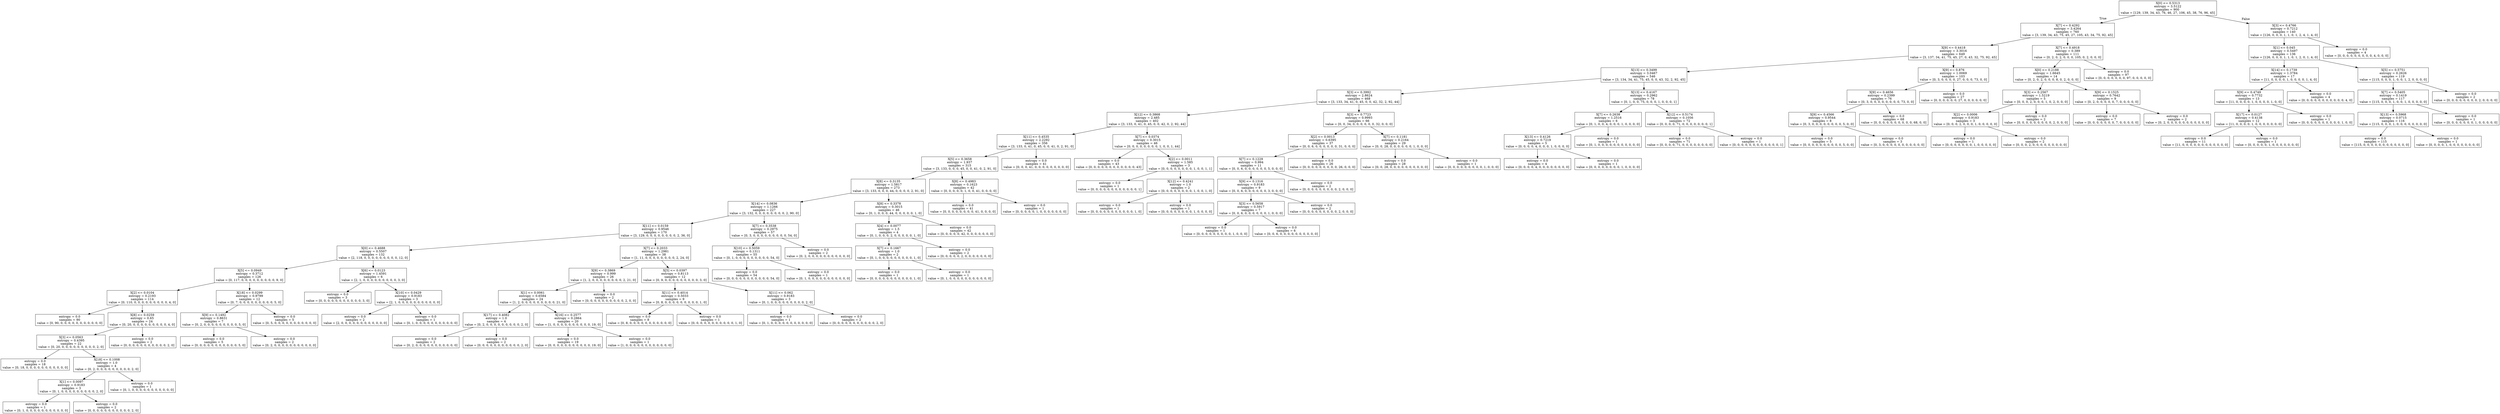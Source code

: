 digraph Tree {
node [shape=box] ;
0 [label="X[0] <= 0.5313\nentropy = 3.5122\nsamples = 900\nvalue = [129, 139, 34, 43, 76, 46, 27, 106, 45, 38, 76, 96, 45]"] ;
1 [label="X[7] <= 0.4292\nentropy = 3.4264\nsamples = 760\nvalue = [3, 139, 34, 43, 75, 45, 27, 105, 43, 34, 75, 92, 45]"] ;
0 -> 1 [labeldistance=2.5, labelangle=45, headlabel="True"] ;
2 [label="X[9] <= 0.4418\nentropy = 3.3016\nsamples = 649\nvalue = [3, 137, 34, 41, 75, 45, 27, 0, 43, 32, 75, 92, 45]"] ;
1 -> 2 ;
3 [label="X[13] <= 0.3499\nentropy = 3.0467\nsamples = 546\nvalue = [3, 134, 34, 41, 75, 45, 0, 0, 43, 32, 2, 92, 45]"] ;
2 -> 3 ;
4 [label="X[3] <= 0.3992\nentropy = 2.8624\nsamples = 468\nvalue = [3, 133, 34, 41, 0, 45, 0, 0, 42, 32, 2, 92, 44]"] ;
3 -> 4 ;
5 [label="X[12] <= 0.3868\nentropy = 2.485\nsamples = 402\nvalue = [3, 133, 0, 41, 0, 45, 0, 0, 42, 0, 2, 92, 44]"] ;
4 -> 5 ;
6 [label="X[11] <= 0.4535\nentropy = 2.2292\nsamples = 356\nvalue = [3, 133, 0, 41, 0, 45, 0, 0, 41, 0, 2, 91, 0]"] ;
5 -> 6 ;
7 [label="X[5] <= 0.3658\nentropy = 1.937\nsamples = 315\nvalue = [3, 133, 0, 0, 0, 45, 0, 0, 41, 0, 2, 91, 0]"] ;
6 -> 7 ;
8 [label="X[8] <= 0.3135\nentropy = 1.5817\nsamples = 273\nvalue = [3, 133, 0, 0, 0, 44, 0, 0, 0, 0, 2, 91, 0]"] ;
7 -> 8 ;
9 [label="X[14] <= 0.0836\nentropy = 1.1266\nsamples = 227\nvalue = [3, 132, 0, 0, 0, 0, 0, 0, 0, 0, 2, 90, 0]"] ;
8 -> 9 ;
10 [label="X[11] <= 0.0159\nentropy = 0.9546\nsamples = 170\nvalue = [3, 129, 0, 0, 0, 0, 0, 0, 0, 0, 2, 36, 0]"] ;
9 -> 10 ;
11 [label="X[0] <= 0.4688\nentropy = 0.5507\nsamples = 132\nvalue = [2, 118, 0, 0, 0, 0, 0, 0, 0, 0, 0, 12, 0]"] ;
10 -> 11 ;
12 [label="X[5] <= 0.0949\nentropy = 0.3712\nsamples = 126\nvalue = [0, 117, 0, 0, 0, 0, 0, 0, 0, 0, 0, 9, 0]"] ;
11 -> 12 ;
13 [label="X[2] <= 0.0104\nentropy = 0.2193\nsamples = 114\nvalue = [0, 110, 0, 0, 0, 0, 0, 0, 0, 0, 0, 4, 0]"] ;
12 -> 13 ;
14 [label="entropy = 0.0\nsamples = 90\nvalue = [0, 90, 0, 0, 0, 0, 0, 0, 0, 0, 0, 0, 0]"] ;
13 -> 14 ;
15 [label="X[8] <= 0.0259\nentropy = 0.65\nsamples = 24\nvalue = [0, 20, 0, 0, 0, 0, 0, 0, 0, 0, 0, 4, 0]"] ;
13 -> 15 ;
16 [label="X[3] <= 0.0563\nentropy = 0.4395\nsamples = 22\nvalue = [0, 20, 0, 0, 0, 0, 0, 0, 0, 0, 0, 2, 0]"] ;
15 -> 16 ;
17 [label="entropy = 0.0\nsamples = 18\nvalue = [0, 18, 0, 0, 0, 0, 0, 0, 0, 0, 0, 0, 0]"] ;
16 -> 17 ;
18 [label="X[18] <= 0.1008\nentropy = 1.0\nsamples = 4\nvalue = [0, 2, 0, 0, 0, 0, 0, 0, 0, 0, 0, 2, 0]"] ;
16 -> 18 ;
19 [label="X[1] <= 0.0097\nentropy = 0.9183\nsamples = 3\nvalue = [0, 1, 0, 0, 0, 0, 0, 0, 0, 0, 0, 2, 0]"] ;
18 -> 19 ;
20 [label="entropy = 0.0\nsamples = 1\nvalue = [0, 1, 0, 0, 0, 0, 0, 0, 0, 0, 0, 0, 0]"] ;
19 -> 20 ;
21 [label="entropy = 0.0\nsamples = 2\nvalue = [0, 0, 0, 0, 0, 0, 0, 0, 0, 0, 0, 2, 0]"] ;
19 -> 21 ;
22 [label="entropy = 0.0\nsamples = 1\nvalue = [0, 1, 0, 0, 0, 0, 0, 0, 0, 0, 0, 0, 0]"] ;
18 -> 22 ;
23 [label="entropy = 0.0\nsamples = 2\nvalue = [0, 0, 0, 0, 0, 0, 0, 0, 0, 0, 0, 2, 0]"] ;
15 -> 23 ;
24 [label="X[18] <= 0.0299\nentropy = 0.9799\nsamples = 12\nvalue = [0, 7, 0, 0, 0, 0, 0, 0, 0, 0, 0, 5, 0]"] ;
12 -> 24 ;
25 [label="X[9] <= 0.1492\nentropy = 0.8631\nsamples = 7\nvalue = [0, 2, 0, 0, 0, 0, 0, 0, 0, 0, 0, 5, 0]"] ;
24 -> 25 ;
26 [label="entropy = 0.0\nsamples = 5\nvalue = [0, 0, 0, 0, 0, 0, 0, 0, 0, 0, 0, 5, 0]"] ;
25 -> 26 ;
27 [label="entropy = 0.0\nsamples = 2\nvalue = [0, 2, 0, 0, 0, 0, 0, 0, 0, 0, 0, 0, 0]"] ;
25 -> 27 ;
28 [label="entropy = 0.0\nsamples = 5\nvalue = [0, 5, 0, 0, 0, 0, 0, 0, 0, 0, 0, 0, 0]"] ;
24 -> 28 ;
29 [label="X[6] <= 0.0123\nentropy = 1.4591\nsamples = 6\nvalue = [2, 1, 0, 0, 0, 0, 0, 0, 0, 0, 0, 3, 0]"] ;
11 -> 29 ;
30 [label="entropy = 0.0\nsamples = 3\nvalue = [0, 0, 0, 0, 0, 0, 0, 0, 0, 0, 0, 3, 0]"] ;
29 -> 30 ;
31 [label="X[10] <= 0.0429\nentropy = 0.9183\nsamples = 3\nvalue = [2, 1, 0, 0, 0, 0, 0, 0, 0, 0, 0, 0, 0]"] ;
29 -> 31 ;
32 [label="entropy = 0.0\nsamples = 2\nvalue = [2, 0, 0, 0, 0, 0, 0, 0, 0, 0, 0, 0, 0]"] ;
31 -> 32 ;
33 [label="entropy = 0.0\nsamples = 1\nvalue = [0, 1, 0, 0, 0, 0, 0, 0, 0, 0, 0, 0, 0]"] ;
31 -> 33 ;
34 [label="X[7] <= 0.2033\nentropy = 1.2981\nsamples = 38\nvalue = [1, 11, 0, 0, 0, 0, 0, 0, 0, 0, 2, 24, 0]"] ;
10 -> 34 ;
35 [label="X[9] <= 0.3869\nentropy = 0.999\nsamples = 26\nvalue = [1, 2, 0, 0, 0, 0, 0, 0, 0, 0, 2, 21, 0]"] ;
34 -> 35 ;
36 [label="X[1] <= 0.0061\nentropy = 0.6584\nsamples = 24\nvalue = [1, 2, 0, 0, 0, 0, 0, 0, 0, 0, 0, 21, 0]"] ;
35 -> 36 ;
37 [label="X[17] <= 0.4082\nentropy = 1.0\nsamples = 4\nvalue = [0, 2, 0, 0, 0, 0, 0, 0, 0, 0, 0, 2, 0]"] ;
36 -> 37 ;
38 [label="entropy = 0.0\nsamples = 2\nvalue = [0, 2, 0, 0, 0, 0, 0, 0, 0, 0, 0, 0, 0]"] ;
37 -> 38 ;
39 [label="entropy = 0.0\nsamples = 2\nvalue = [0, 0, 0, 0, 0, 0, 0, 0, 0, 0, 0, 2, 0]"] ;
37 -> 39 ;
40 [label="X[16] <= 0.2577\nentropy = 0.2864\nsamples = 20\nvalue = [1, 0, 0, 0, 0, 0, 0, 0, 0, 0, 0, 19, 0]"] ;
36 -> 40 ;
41 [label="entropy = 0.0\nsamples = 19\nvalue = [0, 0, 0, 0, 0, 0, 0, 0, 0, 0, 0, 19, 0]"] ;
40 -> 41 ;
42 [label="entropy = 0.0\nsamples = 1\nvalue = [1, 0, 0, 0, 0, 0, 0, 0, 0, 0, 0, 0, 0]"] ;
40 -> 42 ;
43 [label="entropy = 0.0\nsamples = 2\nvalue = [0, 0, 0, 0, 0, 0, 0, 0, 0, 0, 2, 0, 0]"] ;
35 -> 43 ;
44 [label="X[5] <= 0.0397\nentropy = 0.8113\nsamples = 12\nvalue = [0, 9, 0, 0, 0, 0, 0, 0, 0, 0, 0, 3, 0]"] ;
34 -> 44 ;
45 [label="X[11] <= 0.4014\nentropy = 0.5033\nsamples = 9\nvalue = [0, 8, 0, 0, 0, 0, 0, 0, 0, 0, 0, 1, 0]"] ;
44 -> 45 ;
46 [label="entropy = 0.0\nsamples = 8\nvalue = [0, 8, 0, 0, 0, 0, 0, 0, 0, 0, 0, 0, 0]"] ;
45 -> 46 ;
47 [label="entropy = 0.0\nsamples = 1\nvalue = [0, 0, 0, 0, 0, 0, 0, 0, 0, 0, 0, 1, 0]"] ;
45 -> 47 ;
48 [label="X[11] <= 0.062\nentropy = 0.9183\nsamples = 3\nvalue = [0, 1, 0, 0, 0, 0, 0, 0, 0, 0, 0, 2, 0]"] ;
44 -> 48 ;
49 [label="entropy = 0.0\nsamples = 1\nvalue = [0, 1, 0, 0, 0, 0, 0, 0, 0, 0, 0, 0, 0]"] ;
48 -> 49 ;
50 [label="entropy = 0.0\nsamples = 2\nvalue = [0, 0, 0, 0, 0, 0, 0, 0, 0, 0, 0, 2, 0]"] ;
48 -> 50 ;
51 [label="X[7] <= 0.3538\nentropy = 0.2975\nsamples = 57\nvalue = [0, 3, 0, 0, 0, 0, 0, 0, 0, 0, 0, 54, 0]"] ;
9 -> 51 ;
52 [label="X[10] <= 0.5059\nentropy = 0.1311\nsamples = 55\nvalue = [0, 1, 0, 0, 0, 0, 0, 0, 0, 0, 0, 54, 0]"] ;
51 -> 52 ;
53 [label="entropy = 0.0\nsamples = 54\nvalue = [0, 0, 0, 0, 0, 0, 0, 0, 0, 0, 0, 54, 0]"] ;
52 -> 53 ;
54 [label="entropy = 0.0\nsamples = 1\nvalue = [0, 1, 0, 0, 0, 0, 0, 0, 0, 0, 0, 0, 0]"] ;
52 -> 54 ;
55 [label="entropy = 0.0\nsamples = 2\nvalue = [0, 2, 0, 0, 0, 0, 0, 0, 0, 0, 0, 0, 0]"] ;
51 -> 55 ;
56 [label="X[8] <= 0.3378\nentropy = 0.3015\nsamples = 46\nvalue = [0, 1, 0, 0, 0, 44, 0, 0, 0, 0, 0, 1, 0]"] ;
8 -> 56 ;
57 [label="X[4] <= 0.0077\nentropy = 1.5\nsamples = 4\nvalue = [0, 1, 0, 0, 0, 2, 0, 0, 0, 0, 0, 1, 0]"] ;
56 -> 57 ;
58 [label="X[7] <= 0.1667\nentropy = 1.0\nsamples = 2\nvalue = [0, 1, 0, 0, 0, 0, 0, 0, 0, 0, 0, 1, 0]"] ;
57 -> 58 ;
59 [label="entropy = 0.0\nsamples = 1\nvalue = [0, 0, 0, 0, 0, 0, 0, 0, 0, 0, 0, 1, 0]"] ;
58 -> 59 ;
60 [label="entropy = 0.0\nsamples = 1\nvalue = [0, 1, 0, 0, 0, 0, 0, 0, 0, 0, 0, 0, 0]"] ;
58 -> 60 ;
61 [label="entropy = 0.0\nsamples = 2\nvalue = [0, 0, 0, 0, 0, 2, 0, 0, 0, 0, 0, 0, 0]"] ;
57 -> 61 ;
62 [label="entropy = 0.0\nsamples = 42\nvalue = [0, 0, 0, 0, 0, 42, 0, 0, 0, 0, 0, 0, 0]"] ;
56 -> 62 ;
63 [label="X[8] <= 0.4983\nentropy = 0.1623\nsamples = 42\nvalue = [0, 0, 0, 0, 0, 1, 0, 0, 41, 0, 0, 0, 0]"] ;
7 -> 63 ;
64 [label="entropy = 0.0\nsamples = 41\nvalue = [0, 0, 0, 0, 0, 0, 0, 0, 41, 0, 0, 0, 0]"] ;
63 -> 64 ;
65 [label="entropy = 0.0\nsamples = 1\nvalue = [0, 0, 0, 0, 0, 1, 0, 0, 0, 0, 0, 0, 0]"] ;
63 -> 65 ;
66 [label="entropy = 0.0\nsamples = 41\nvalue = [0, 0, 0, 41, 0, 0, 0, 0, 0, 0, 0, 0, 0]"] ;
6 -> 66 ;
67 [label="X[7] <= 0.0374\nentropy = 0.3015\nsamples = 46\nvalue = [0, 0, 0, 0, 0, 0, 0, 0, 1, 0, 0, 1, 44]"] ;
5 -> 67 ;
68 [label="entropy = 0.0\nsamples = 43\nvalue = [0, 0, 0, 0, 0, 0, 0, 0, 0, 0, 0, 0, 43]"] ;
67 -> 68 ;
69 [label="X[2] <= 0.0011\nentropy = 1.585\nsamples = 3\nvalue = [0, 0, 0, 0, 0, 0, 0, 0, 1, 0, 0, 1, 1]"] ;
67 -> 69 ;
70 [label="entropy = 0.0\nsamples = 1\nvalue = [0, 0, 0, 0, 0, 0, 0, 0, 0, 0, 0, 0, 1]"] ;
69 -> 70 ;
71 [label="X[12] <= 0.4241\nentropy = 1.0\nsamples = 2\nvalue = [0, 0, 0, 0, 0, 0, 0, 0, 1, 0, 0, 1, 0]"] ;
69 -> 71 ;
72 [label="entropy = 0.0\nsamples = 1\nvalue = [0, 0, 0, 0, 0, 0, 0, 0, 0, 0, 0, 1, 0]"] ;
71 -> 72 ;
73 [label="entropy = 0.0\nsamples = 1\nvalue = [0, 0, 0, 0, 0, 0, 0, 0, 1, 0, 0, 0, 0]"] ;
71 -> 73 ;
74 [label="X[3] <= 0.7723\nentropy = 0.9993\nsamples = 66\nvalue = [0, 0, 34, 0, 0, 0, 0, 0, 0, 32, 0, 0, 0]"] ;
4 -> 74 ;
75 [label="X[2] <= 0.0013\nentropy = 0.6395\nsamples = 37\nvalue = [0, 0, 6, 0, 0, 0, 0, 0, 0, 31, 0, 0, 0]"] ;
74 -> 75 ;
76 [label="X[7] <= 0.1229\nentropy = 0.994\nsamples = 11\nvalue = [0, 0, 6, 0, 0, 0, 0, 0, 0, 5, 0, 0, 0]"] ;
75 -> 76 ;
77 [label="X[9] <= 0.1316\nentropy = 0.9183\nsamples = 9\nvalue = [0, 0, 6, 0, 0, 0, 0, 0, 0, 3, 0, 0, 0]"] ;
76 -> 77 ;
78 [label="X[3] <= 0.5658\nentropy = 0.5917\nsamples = 7\nvalue = [0, 0, 6, 0, 0, 0, 0, 0, 0, 1, 0, 0, 0]"] ;
77 -> 78 ;
79 [label="entropy = 0.0\nsamples = 1\nvalue = [0, 0, 0, 0, 0, 0, 0, 0, 0, 1, 0, 0, 0]"] ;
78 -> 79 ;
80 [label="entropy = 0.0\nsamples = 6\nvalue = [0, 0, 6, 0, 0, 0, 0, 0, 0, 0, 0, 0, 0]"] ;
78 -> 80 ;
81 [label="entropy = 0.0\nsamples = 2\nvalue = [0, 0, 0, 0, 0, 0, 0, 0, 0, 2, 0, 0, 0]"] ;
77 -> 81 ;
82 [label="entropy = 0.0\nsamples = 2\nvalue = [0, 0, 0, 0, 0, 0, 0, 0, 0, 2, 0, 0, 0]"] ;
76 -> 82 ;
83 [label="entropy = 0.0\nsamples = 26\nvalue = [0, 0, 0, 0, 0, 0, 0, 0, 0, 26, 0, 0, 0]"] ;
75 -> 83 ;
84 [label="X[7] <= 0.1181\nentropy = 0.2164\nsamples = 29\nvalue = [0, 0, 28, 0, 0, 0, 0, 0, 0, 1, 0, 0, 0]"] ;
74 -> 84 ;
85 [label="entropy = 0.0\nsamples = 28\nvalue = [0, 0, 28, 0, 0, 0, 0, 0, 0, 0, 0, 0, 0]"] ;
84 -> 85 ;
86 [label="entropy = 0.0\nsamples = 1\nvalue = [0, 0, 0, 0, 0, 0, 0, 0, 0, 1, 0, 0, 0]"] ;
84 -> 86 ;
87 [label="X[13] <= 0.4167\nentropy = 0.2962\nsamples = 78\nvalue = [0, 1, 0, 0, 75, 0, 0, 0, 1, 0, 0, 0, 1]"] ;
3 -> 87 ;
88 [label="X[7] <= 0.2638\nentropy = 1.2516\nsamples = 6\nvalue = [0, 1, 0, 0, 4, 0, 0, 0, 1, 0, 0, 0, 0]"] ;
87 -> 88 ;
89 [label="X[13] <= 0.4126\nentropy = 0.7219\nsamples = 5\nvalue = [0, 0, 0, 0, 4, 0, 0, 0, 1, 0, 0, 0, 0]"] ;
88 -> 89 ;
90 [label="entropy = 0.0\nsamples = 4\nvalue = [0, 0, 0, 0, 4, 0, 0, 0, 0, 0, 0, 0, 0]"] ;
89 -> 90 ;
91 [label="entropy = 0.0\nsamples = 1\nvalue = [0, 0, 0, 0, 0, 0, 0, 0, 1, 0, 0, 0, 0]"] ;
89 -> 91 ;
92 [label="entropy = 0.0\nsamples = 1\nvalue = [0, 1, 0, 0, 0, 0, 0, 0, 0, 0, 0, 0, 0]"] ;
88 -> 92 ;
93 [label="X[12] <= 0.5174\nentropy = 0.1056\nsamples = 72\nvalue = [0, 0, 0, 0, 71, 0, 0, 0, 0, 0, 0, 0, 1]"] ;
87 -> 93 ;
94 [label="entropy = 0.0\nsamples = 71\nvalue = [0, 0, 0, 0, 71, 0, 0, 0, 0, 0, 0, 0, 0]"] ;
93 -> 94 ;
95 [label="entropy = 0.0\nsamples = 1\nvalue = [0, 0, 0, 0, 0, 0, 0, 0, 0, 0, 0, 0, 1]"] ;
93 -> 95 ;
96 [label="X[9] <= 0.876\nentropy = 1.0069\nsamples = 103\nvalue = [0, 3, 0, 0, 0, 0, 27, 0, 0, 0, 73, 0, 0]"] ;
2 -> 96 ;
97 [label="X[9] <= 0.4656\nentropy = 0.2399\nsamples = 76\nvalue = [0, 3, 0, 0, 0, 0, 0, 0, 0, 0, 73, 0, 0]"] ;
96 -> 97 ;
98 [label="X[9] <= 0.4566\nentropy = 0.9544\nsamples = 8\nvalue = [0, 3, 0, 0, 0, 0, 0, 0, 0, 0, 5, 0, 0]"] ;
97 -> 98 ;
99 [label="entropy = 0.0\nsamples = 5\nvalue = [0, 0, 0, 0, 0, 0, 0, 0, 0, 0, 5, 0, 0]"] ;
98 -> 99 ;
100 [label="entropy = 0.0\nsamples = 3\nvalue = [0, 3, 0, 0, 0, 0, 0, 0, 0, 0, 0, 0, 0]"] ;
98 -> 100 ;
101 [label="entropy = 0.0\nsamples = 68\nvalue = [0, 0, 0, 0, 0, 0, 0, 0, 0, 0, 68, 0, 0]"] ;
97 -> 101 ;
102 [label="entropy = 0.0\nsamples = 27\nvalue = [0, 0, 0, 0, 0, 0, 27, 0, 0, 0, 0, 0, 0]"] ;
96 -> 102 ;
103 [label="X[7] <= 0.4918\nentropy = 0.389\nsamples = 111\nvalue = [0, 2, 0, 2, 0, 0, 0, 105, 0, 2, 0, 0, 0]"] ;
1 -> 103 ;
104 [label="X[0] <= 0.2188\nentropy = 1.6645\nsamples = 14\nvalue = [0, 2, 0, 2, 0, 0, 0, 8, 0, 2, 0, 0, 0]"] ;
103 -> 104 ;
105 [label="X[3] <= 0.2567\nentropy = 1.5219\nsamples = 5\nvalue = [0, 0, 0, 2, 0, 0, 0, 1, 0, 2, 0, 0, 0]"] ;
104 -> 105 ;
106 [label="X[2] <= 0.0006\nentropy = 0.9183\nsamples = 3\nvalue = [0, 0, 0, 2, 0, 0, 0, 1, 0, 0, 0, 0, 0]"] ;
105 -> 106 ;
107 [label="entropy = 0.0\nsamples = 1\nvalue = [0, 0, 0, 0, 0, 0, 0, 1, 0, 0, 0, 0, 0]"] ;
106 -> 107 ;
108 [label="entropy = 0.0\nsamples = 2\nvalue = [0, 0, 0, 2, 0, 0, 0, 0, 0, 0, 0, 0, 0]"] ;
106 -> 108 ;
109 [label="entropy = 0.0\nsamples = 2\nvalue = [0, 0, 0, 0, 0, 0, 0, 0, 0, 2, 0, 0, 0]"] ;
105 -> 109 ;
110 [label="X[9] <= 0.1525\nentropy = 0.7642\nsamples = 9\nvalue = [0, 2, 0, 0, 0, 0, 0, 7, 0, 0, 0, 0, 0]"] ;
104 -> 110 ;
111 [label="entropy = 0.0\nsamples = 7\nvalue = [0, 0, 0, 0, 0, 0, 0, 7, 0, 0, 0, 0, 0]"] ;
110 -> 111 ;
112 [label="entropy = 0.0\nsamples = 2\nvalue = [0, 2, 0, 0, 0, 0, 0, 0, 0, 0, 0, 0, 0]"] ;
110 -> 112 ;
113 [label="entropy = 0.0\nsamples = 97\nvalue = [0, 0, 0, 0, 0, 0, 0, 97, 0, 0, 0, 0, 0]"] ;
103 -> 113 ;
114 [label="X[3] <= 0.4766\nentropy = 0.7212\nsamples = 140\nvalue = [126, 0, 0, 0, 1, 1, 0, 1, 2, 4, 1, 4, 0]"] ;
0 -> 114 [labeldistance=2.5, labelangle=-45, headlabel="False"] ;
115 [label="X[1] <= 0.045\nentropy = 0.5497\nsamples = 136\nvalue = [126, 0, 0, 0, 1, 1, 0, 1, 2, 0, 1, 4, 0]"] ;
114 -> 115 ;
116 [label="X[14] <= 0.1739\nentropy = 1.3784\nsamples = 17\nvalue = [11, 0, 0, 0, 0, 1, 0, 0, 0, 0, 1, 4, 0]"] ;
115 -> 116 ;
117 [label="X[9] <= 0.4749\nentropy = 0.7732\nsamples = 13\nvalue = [11, 0, 0, 0, 0, 1, 0, 0, 0, 0, 1, 0, 0]"] ;
116 -> 117 ;
118 [label="X[17] <= 0.0127\nentropy = 0.4138\nsamples = 12\nvalue = [11, 0, 0, 0, 0, 1, 0, 0, 0, 0, 0, 0, 0]"] ;
117 -> 118 ;
119 [label="entropy = 0.0\nsamples = 11\nvalue = [11, 0, 0, 0, 0, 0, 0, 0, 0, 0, 0, 0, 0]"] ;
118 -> 119 ;
120 [label="entropy = 0.0\nsamples = 1\nvalue = [0, 0, 0, 0, 0, 1, 0, 0, 0, 0, 0, 0, 0]"] ;
118 -> 120 ;
121 [label="entropy = 0.0\nsamples = 1\nvalue = [0, 0, 0, 0, 0, 0, 0, 0, 0, 0, 1, 0, 0]"] ;
117 -> 121 ;
122 [label="entropy = 0.0\nsamples = 4\nvalue = [0, 0, 0, 0, 0, 0, 0, 0, 0, 0, 0, 4, 0]"] ;
116 -> 122 ;
123 [label="X[5] <= 0.5751\nentropy = 0.2626\nsamples = 119\nvalue = [115, 0, 0, 0, 1, 0, 0, 1, 2, 0, 0, 0, 0]"] ;
115 -> 123 ;
124 [label="X[7] <= 0.5405\nentropy = 0.1419\nsamples = 117\nvalue = [115, 0, 0, 0, 1, 0, 0, 1, 0, 0, 0, 0, 0]"] ;
123 -> 124 ;
125 [label="X[13] <= 0.5968\nentropy = 0.0715\nsamples = 116\nvalue = [115, 0, 0, 0, 1, 0, 0, 0, 0, 0, 0, 0, 0]"] ;
124 -> 125 ;
126 [label="entropy = 0.0\nsamples = 115\nvalue = [115, 0, 0, 0, 0, 0, 0, 0, 0, 0, 0, 0, 0]"] ;
125 -> 126 ;
127 [label="entropy = 0.0\nsamples = 1\nvalue = [0, 0, 0, 0, 1, 0, 0, 0, 0, 0, 0, 0, 0]"] ;
125 -> 127 ;
128 [label="entropy = 0.0\nsamples = 1\nvalue = [0, 0, 0, 0, 0, 0, 0, 1, 0, 0, 0, 0, 0]"] ;
124 -> 128 ;
129 [label="entropy = 0.0\nsamples = 2\nvalue = [0, 0, 0, 0, 0, 0, 0, 0, 2, 0, 0, 0, 0]"] ;
123 -> 129 ;
130 [label="entropy = 0.0\nsamples = 4\nvalue = [0, 0, 0, 0, 0, 0, 0, 0, 0, 4, 0, 0, 0]"] ;
114 -> 130 ;
}